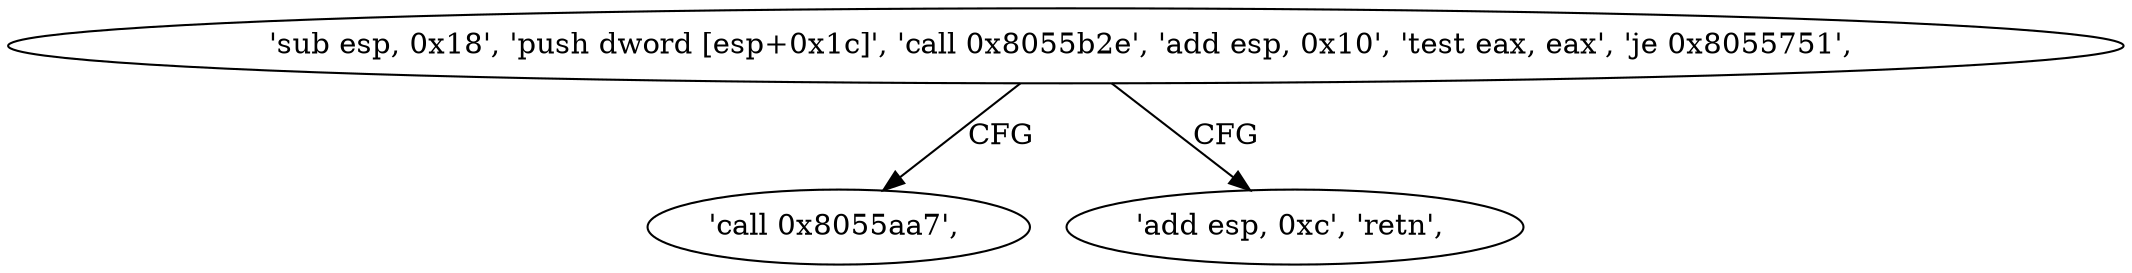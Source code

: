 digraph "func" {
"134567738" [label = "'sub esp, 0x18', 'push dword [esp+0x1c]', 'call 0x8055b2e', 'add esp, 0x10', 'test eax, eax', 'je 0x8055751', " ]
"134567761" [label = "'call 0x8055aa7', " ]
"134567757" [label = "'add esp, 0xc', 'retn', " ]
"134567738" -> "134567761" [ label = "CFG" ]
"134567738" -> "134567757" [ label = "CFG" ]
}
